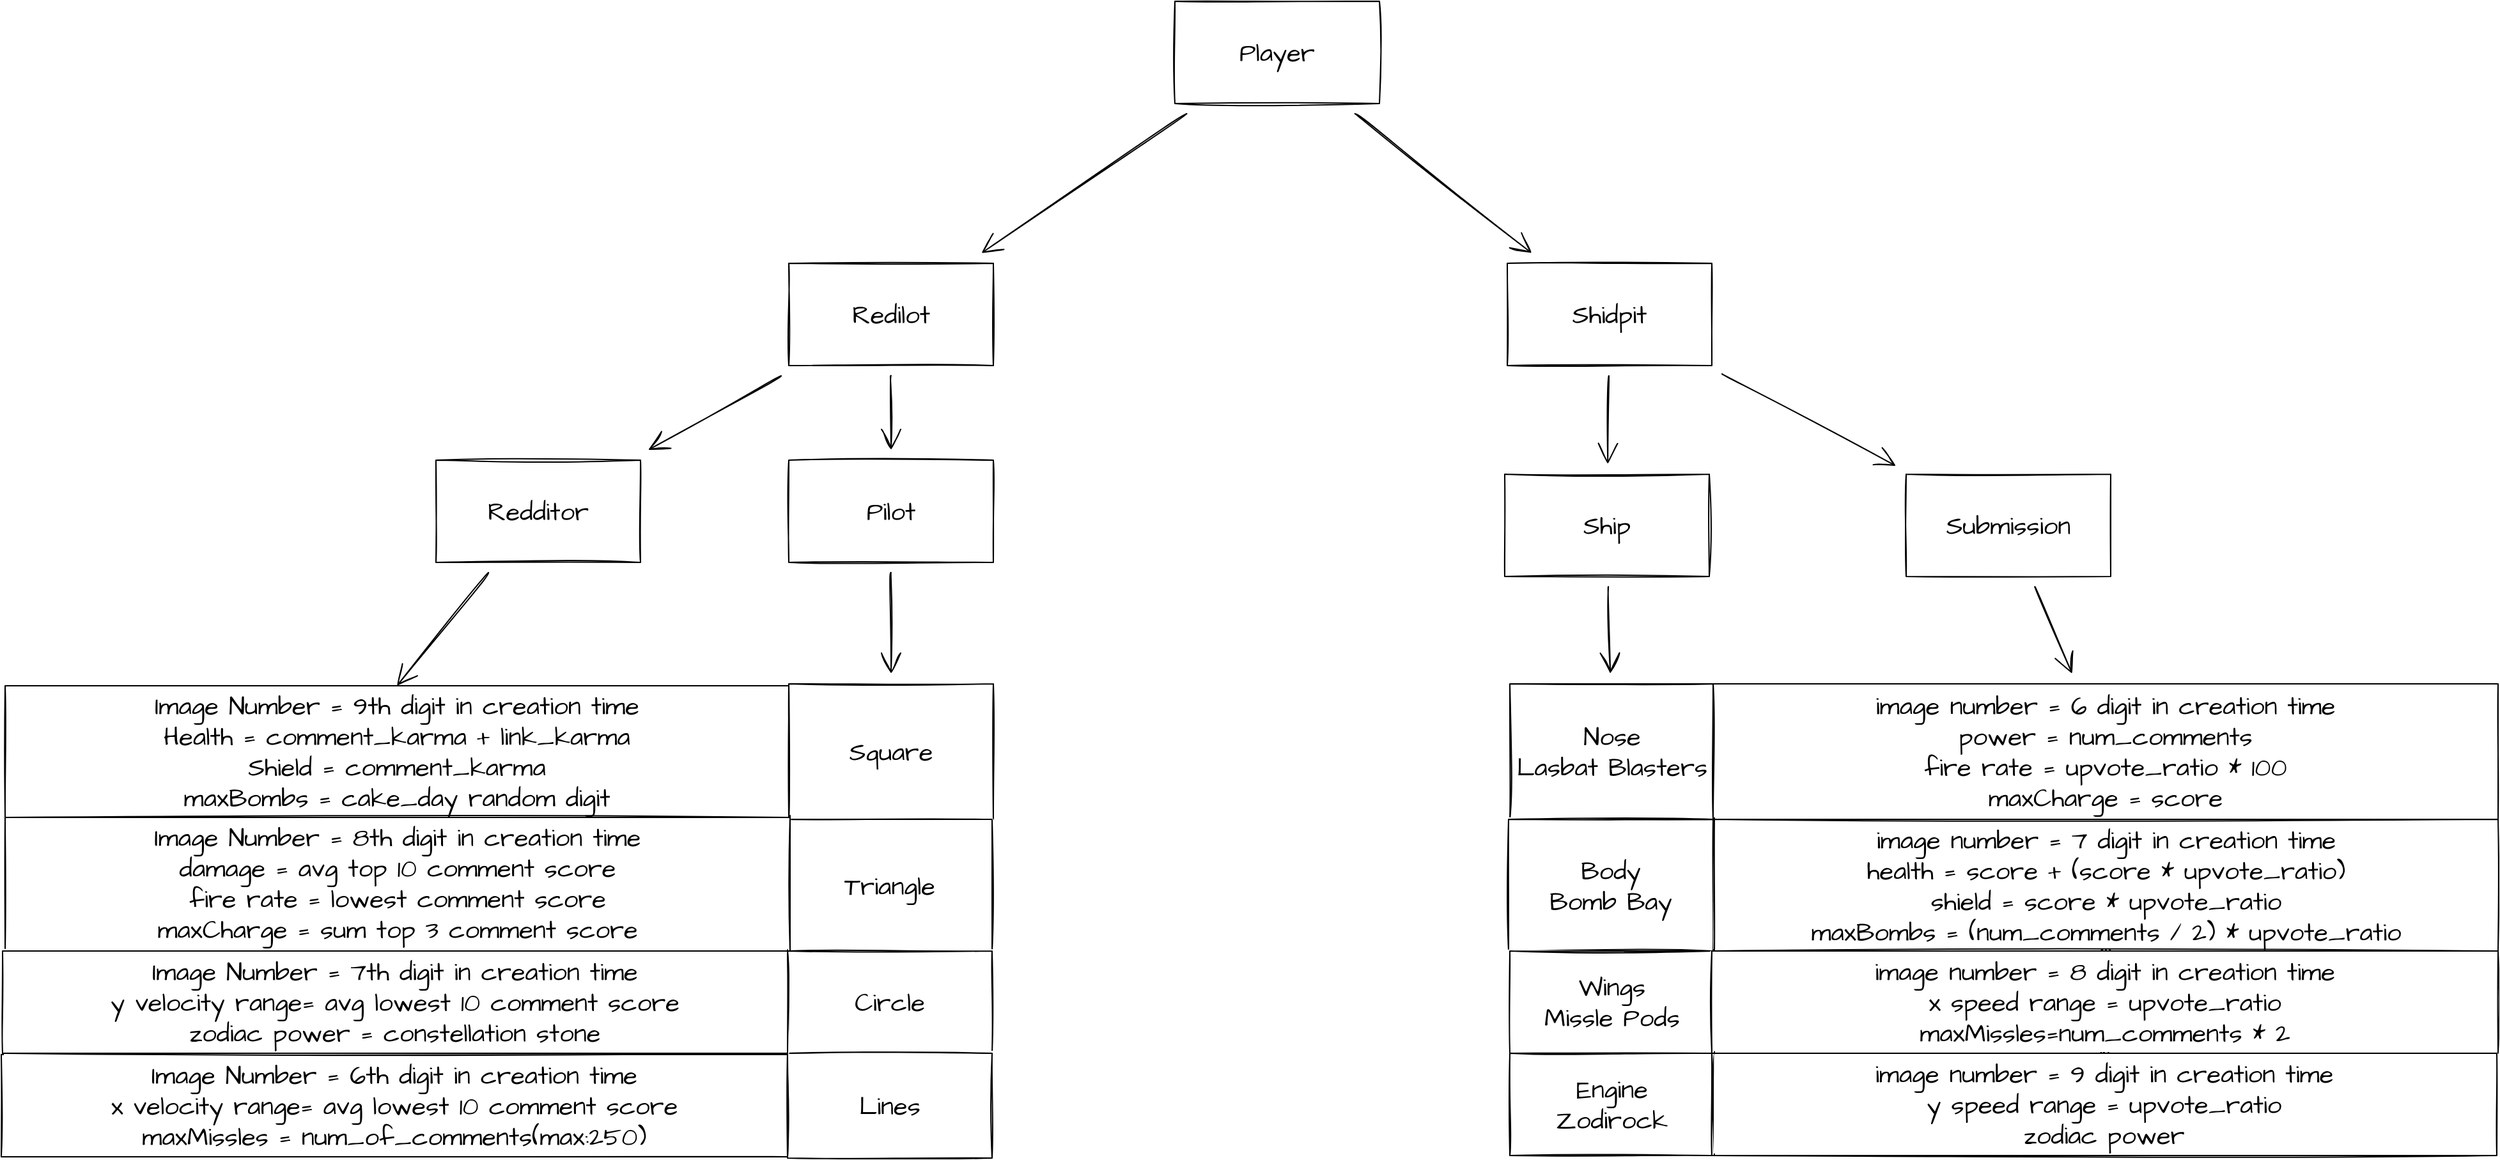 <mxfile version="15.4.0" type="device"><diagram id="KiL8ATX8oTKb7e47ZkWW" name="Page-1"><mxGraphModel dx="1664" dy="2253" grid="0" gridSize="10" guides="1" tooltips="1" connect="1" arrows="1" fold="1" page="0" pageScale="1" pageWidth="850" pageHeight="1100" math="0" shadow="0"><root><mxCell id="0"/><mxCell id="1" parent="0"/><mxCell id="u57vYlH5OkQKerzcWJMN-3" style="edgeStyle=none;curved=1;rounded=0;sketch=1;hachureGap=4;orthogonalLoop=1;jettySize=auto;html=1;fontFamily=Architects Daughter;fontSource=https%3A%2F%2Ffonts.googleapis.com%2Fcss%3Ffamily%3DArchitects%2BDaughter;fontSize=16;endArrow=open;startSize=14;endSize=14;sourcePerimeterSpacing=8;targetPerimeterSpacing=8;" parent="1" source="u57vYlH5OkQKerzcWJMN-1" target="u57vYlH5OkQKerzcWJMN-2" edge="1"><mxGeometry relative="1" as="geometry"><mxPoint x="106.0" y="-134.004" as="sourcePoint"/></mxGeometry></mxCell><mxCell id="u57vYlH5OkQKerzcWJMN-5" style="edgeStyle=none;curved=1;rounded=0;sketch=1;hachureGap=4;orthogonalLoop=1;jettySize=auto;html=1;fontFamily=Architects Daughter;fontSource=https%3A%2F%2Ffonts.googleapis.com%2Fcss%3Ffamily%3DArchitects%2BDaughter;fontSize=16;endArrow=open;startSize=14;endSize=14;sourcePerimeterSpacing=8;targetPerimeterSpacing=8;" parent="1" source="u57vYlH5OkQKerzcWJMN-1" target="u57vYlH5OkQKerzcWJMN-4" edge="1"><mxGeometry relative="1" as="geometry"><mxPoint x="-505.0" y="1110.003" as="sourcePoint"/></mxGeometry></mxCell><mxCell id="u57vYlH5OkQKerzcWJMN-1" value="Player" style="rounded=0;whiteSpace=wrap;html=1;sketch=1;hachureGap=4;pointerEvents=0;fontFamily=Architects Daughter;fontSource=https%3A%2F%2Ffonts.googleapis.com%2Fcss%3Ffamily%3DArchitects%2BDaughter;fontSize=20;" parent="1" vertex="1"><mxGeometry x="149" y="-409" width="160" height="80" as="geometry"/></mxCell><mxCell id="u57vYlH5OkQKerzcWJMN-9" style="edgeStyle=none;curved=1;rounded=0;sketch=1;hachureGap=4;orthogonalLoop=1;jettySize=auto;html=1;fontFamily=Architects Daughter;fontSource=https%3A%2F%2Ffonts.googleapis.com%2Fcss%3Ffamily%3DArchitects%2BDaughter;fontSize=16;endArrow=open;startSize=14;endSize=14;sourcePerimeterSpacing=8;targetPerimeterSpacing=8;" parent="1" source="u57vYlH5OkQKerzcWJMN-2" target="u57vYlH5OkQKerzcWJMN-8" edge="1"><mxGeometry relative="1" as="geometry"/></mxCell><mxCell id="u57vYlH5OkQKerzcWJMN-11" style="edgeStyle=none;curved=1;rounded=0;sketch=1;hachureGap=4;orthogonalLoop=1;jettySize=auto;html=1;fontFamily=Architects Daughter;fontSource=https%3A%2F%2Ffonts.googleapis.com%2Fcss%3Ffamily%3DArchitects%2BDaughter;fontSize=16;endArrow=open;startSize=14;endSize=14;sourcePerimeterSpacing=8;targetPerimeterSpacing=8;" parent="1" source="u57vYlH5OkQKerzcWJMN-2" target="u57vYlH5OkQKerzcWJMN-10" edge="1"><mxGeometry relative="1" as="geometry"/></mxCell><mxCell id="u57vYlH5OkQKerzcWJMN-2" value="Shidpit" style="rounded=0;whiteSpace=wrap;html=1;sketch=1;hachureGap=4;pointerEvents=0;fontFamily=Architects Daughter;fontSource=https%3A%2F%2Ffonts.googleapis.com%2Fcss%3Ffamily%3DArchitects%2BDaughter;fontSize=20;" parent="1" vertex="1"><mxGeometry x="409" y="-204" width="160" height="80" as="geometry"/></mxCell><mxCell id="u57vYlH5OkQKerzcWJMN-7" style="edgeStyle=none;curved=1;rounded=0;sketch=1;hachureGap=4;orthogonalLoop=1;jettySize=auto;html=1;fontFamily=Architects Daughter;fontSource=https%3A%2F%2Ffonts.googleapis.com%2Fcss%3Ffamily%3DArchitects%2BDaughter;fontSize=16;endArrow=open;startSize=14;endSize=14;sourcePerimeterSpacing=8;targetPerimeterSpacing=8;" parent="1" source="u57vYlH5OkQKerzcWJMN-4" target="u57vYlH5OkQKerzcWJMN-6" edge="1"><mxGeometry relative="1" as="geometry"/></mxCell><mxCell id="u57vYlH5OkQKerzcWJMN-13" style="edgeStyle=none;curved=1;rounded=0;sketch=1;hachureGap=4;orthogonalLoop=1;jettySize=auto;html=1;fontFamily=Architects Daughter;fontSource=https%3A%2F%2Ffonts.googleapis.com%2Fcss%3Ffamily%3DArchitects%2BDaughter;fontSize=16;endArrow=open;startSize=14;endSize=14;sourcePerimeterSpacing=8;targetPerimeterSpacing=8;" parent="1" source="u57vYlH5OkQKerzcWJMN-4" target="u57vYlH5OkQKerzcWJMN-12" edge="1"><mxGeometry relative="1" as="geometry"/></mxCell><mxCell id="u57vYlH5OkQKerzcWJMN-4" value="Redilot" style="rounded=0;whiteSpace=wrap;html=1;sketch=1;hachureGap=4;pointerEvents=0;fontFamily=Architects Daughter;fontSource=https%3A%2F%2Ffonts.googleapis.com%2Fcss%3Ffamily%3DArchitects%2BDaughter;fontSize=20;" parent="1" vertex="1"><mxGeometry x="-153" y="-204" width="160" height="80" as="geometry"/></mxCell><mxCell id="__PU8quGTx7GFTKmHJvb-1" style="edgeStyle=none;curved=1;rounded=0;sketch=1;hachureGap=4;orthogonalLoop=1;jettySize=auto;html=1;entryX=0.5;entryY=0;entryDx=0;entryDy=0;fontFamily=Architects Daughter;fontSource=https%3A%2F%2Ffonts.googleapis.com%2Fcss%3Ffamily%3DArchitects%2BDaughter;fontSize=16;endArrow=open;startSize=14;endSize=14;sourcePerimeterSpacing=8;targetPerimeterSpacing=8;" edge="1" parent="1" source="u57vYlH5OkQKerzcWJMN-6" target="u57vYlH5OkQKerzcWJMN-51"><mxGeometry relative="1" as="geometry"/></mxCell><mxCell id="u57vYlH5OkQKerzcWJMN-6" value="Redditor" style="rounded=0;whiteSpace=wrap;html=1;sketch=1;hachureGap=4;pointerEvents=0;fontFamily=Architects Daughter;fontSource=https%3A%2F%2Ffonts.googleapis.com%2Fcss%3Ffamily%3DArchitects%2BDaughter;fontSize=20;" parent="1" vertex="1"><mxGeometry x="-429" y="-50" width="160" height="80" as="geometry"/></mxCell><mxCell id="u57vYlH5OkQKerzcWJMN-31" style="edgeStyle=none;curved=1;rounded=0;sketch=1;hachureGap=4;orthogonalLoop=1;jettySize=auto;html=1;fontFamily=Architects Daughter;fontSource=https%3A%2F%2Ffonts.googleapis.com%2Fcss%3Ffamily%3DArchitects%2BDaughter;fontSize=16;endArrow=open;startSize=14;endSize=14;sourcePerimeterSpacing=8;targetPerimeterSpacing=8;" parent="1" source="u57vYlH5OkQKerzcWJMN-8" target="u57vYlH5OkQKerzcWJMN-30" edge="1"><mxGeometry relative="1" as="geometry"/></mxCell><mxCell id="u57vYlH5OkQKerzcWJMN-8" value="Submission" style="rounded=0;whiteSpace=wrap;html=1;sketch=1;hachureGap=4;pointerEvents=0;fontFamily=Architects Daughter;fontSource=https%3A%2F%2Ffonts.googleapis.com%2Fcss%3Ffamily%3DArchitects%2BDaughter;fontSize=20;" parent="1" vertex="1"><mxGeometry x="721" y="-39" width="160" height="80" as="geometry"/></mxCell><mxCell id="u57vYlH5OkQKerzcWJMN-45" style="edgeStyle=none;curved=1;rounded=0;sketch=1;hachureGap=4;orthogonalLoop=1;jettySize=auto;html=1;fontFamily=Architects Daughter;fontSource=https%3A%2F%2Ffonts.googleapis.com%2Fcss%3Ffamily%3DArchitects%2BDaughter;fontSize=16;endArrow=open;startSize=14;endSize=14;sourcePerimeterSpacing=8;targetPerimeterSpacing=8;" parent="1" source="u57vYlH5OkQKerzcWJMN-10" target="u57vYlH5OkQKerzcWJMN-14" edge="1"><mxGeometry relative="1" as="geometry"/></mxCell><mxCell id="u57vYlH5OkQKerzcWJMN-10" value="Ship" style="rounded=0;whiteSpace=wrap;html=1;sketch=1;hachureGap=4;pointerEvents=0;fontFamily=Architects Daughter;fontSource=https%3A%2F%2Ffonts.googleapis.com%2Fcss%3Ffamily%3DArchitects%2BDaughter;fontSize=20;" parent="1" vertex="1"><mxGeometry x="407" y="-39" width="160" height="80" as="geometry"/></mxCell><mxCell id="u57vYlH5OkQKerzcWJMN-23" style="edgeStyle=none;curved=1;rounded=0;sketch=1;hachureGap=4;orthogonalLoop=1;jettySize=auto;html=1;fontFamily=Architects Daughter;fontSource=https%3A%2F%2Ffonts.googleapis.com%2Fcss%3Ffamily%3DArchitects%2BDaughter;fontSize=16;endArrow=open;startSize=14;endSize=14;sourcePerimeterSpacing=8;targetPerimeterSpacing=8;" parent="1" source="u57vYlH5OkQKerzcWJMN-12" target="u57vYlH5OkQKerzcWJMN-22" edge="1"><mxGeometry relative="1" as="geometry"/></mxCell><mxCell id="u57vYlH5OkQKerzcWJMN-12" value="Pilot" style="rounded=0;whiteSpace=wrap;html=1;sketch=1;hachureGap=4;pointerEvents=0;fontFamily=Architects Daughter;fontSource=https%3A%2F%2Ffonts.googleapis.com%2Fcss%3Ffamily%3DArchitects%2BDaughter;fontSize=20;" parent="1" vertex="1"><mxGeometry x="-153" y="-50" width="160" height="80" as="geometry"/></mxCell><mxCell id="u57vYlH5OkQKerzcWJMN-17" style="edgeStyle=none;curved=1;rounded=0;sketch=1;hachureGap=4;orthogonalLoop=1;jettySize=auto;html=1;fontFamily=Architects Daughter;fontSource=https%3A%2F%2Ffonts.googleapis.com%2Fcss%3Ffamily%3DArchitects%2BDaughter;fontSize=16;endArrow=open;startSize=14;endSize=14;sourcePerimeterSpacing=8;targetPerimeterSpacing=8;" parent="1" source="u57vYlH5OkQKerzcWJMN-14" target="u57vYlH5OkQKerzcWJMN-16" edge="1"><mxGeometry relative="1" as="geometry"/></mxCell><mxCell id="u57vYlH5OkQKerzcWJMN-14" value="Nose&lt;br&gt;Lasbat Blasters" style="rounded=0;whiteSpace=wrap;html=1;sketch=1;hachureGap=4;pointerEvents=0;fontFamily=Architects Daughter;fontSource=https%3A%2F%2Ffonts.googleapis.com%2Fcss%3Ffamily%3DArchitects%2BDaughter;fontSize=20;" parent="1" vertex="1"><mxGeometry x="411" y="125" width="160" height="106" as="geometry"/></mxCell><mxCell id="u57vYlH5OkQKerzcWJMN-19" style="edgeStyle=none;curved=1;rounded=0;sketch=1;hachureGap=4;orthogonalLoop=1;jettySize=auto;html=1;fontFamily=Architects Daughter;fontSource=https%3A%2F%2Ffonts.googleapis.com%2Fcss%3Ffamily%3DArchitects%2BDaughter;fontSize=16;endArrow=open;startSize=14;endSize=14;sourcePerimeterSpacing=8;targetPerimeterSpacing=8;" parent="1" source="u57vYlH5OkQKerzcWJMN-16" target="u57vYlH5OkQKerzcWJMN-18" edge="1"><mxGeometry relative="1" as="geometry"/></mxCell><mxCell id="u57vYlH5OkQKerzcWJMN-16" value="Body&lt;br&gt;Bomb Bay" style="rounded=0;whiteSpace=wrap;html=1;sketch=1;hachureGap=4;pointerEvents=0;fontFamily=Architects Daughter;fontSource=https%3A%2F%2Ffonts.googleapis.com%2Fcss%3Ffamily%3DArchitects%2BDaughter;fontSize=20;" parent="1" vertex="1"><mxGeometry x="410" y="231" width="160" height="103" as="geometry"/></mxCell><mxCell id="u57vYlH5OkQKerzcWJMN-21" style="edgeStyle=none;curved=1;rounded=0;sketch=1;hachureGap=4;orthogonalLoop=1;jettySize=auto;html=1;fontFamily=Architects Daughter;fontSource=https%3A%2F%2Ffonts.googleapis.com%2Fcss%3Ffamily%3DArchitects%2BDaughter;fontSize=16;endArrow=open;startSize=14;endSize=14;sourcePerimeterSpacing=8;targetPerimeterSpacing=8;" parent="1" source="u57vYlH5OkQKerzcWJMN-18" target="u57vYlH5OkQKerzcWJMN-20" edge="1"><mxGeometry relative="1" as="geometry"/></mxCell><mxCell id="u57vYlH5OkQKerzcWJMN-18" value="Wings&lt;br&gt;Missle Pods" style="rounded=0;whiteSpace=wrap;html=1;sketch=1;hachureGap=4;pointerEvents=0;fontFamily=Architects Daughter;fontSource=https%3A%2F%2Ffonts.googleapis.com%2Fcss%3Ffamily%3DArchitects%2BDaughter;fontSize=20;" parent="1" vertex="1"><mxGeometry x="411" y="334" width="160" height="80" as="geometry"/></mxCell><mxCell id="u57vYlH5OkQKerzcWJMN-20" value="Engine&lt;br&gt;Zodirock" style="rounded=0;whiteSpace=wrap;html=1;sketch=1;hachureGap=4;pointerEvents=0;fontFamily=Architects Daughter;fontSource=https%3A%2F%2Ffonts.googleapis.com%2Fcss%3Ffamily%3DArchitects%2BDaughter;fontSize=20;" parent="1" vertex="1"><mxGeometry x="411" y="414" width="160" height="80" as="geometry"/></mxCell><mxCell id="u57vYlH5OkQKerzcWJMN-25" style="edgeStyle=none;curved=1;rounded=0;sketch=1;hachureGap=4;orthogonalLoop=1;jettySize=auto;html=1;fontFamily=Architects Daughter;fontSource=https%3A%2F%2Ffonts.googleapis.com%2Fcss%3Ffamily%3DArchitects%2BDaughter;fontSize=16;endArrow=open;startSize=14;endSize=14;sourcePerimeterSpacing=8;targetPerimeterSpacing=8;" parent="1" source="u57vYlH5OkQKerzcWJMN-22" target="u57vYlH5OkQKerzcWJMN-24" edge="1"><mxGeometry relative="1" as="geometry"/></mxCell><mxCell id="u57vYlH5OkQKerzcWJMN-22" value="Square" style="rounded=0;whiteSpace=wrap;html=1;sketch=1;hachureGap=4;pointerEvents=0;fontFamily=Architects Daughter;fontSource=https%3A%2F%2Ffonts.googleapis.com%2Fcss%3Ffamily%3DArchitects%2BDaughter;fontSize=20;" parent="1" vertex="1"><mxGeometry x="-153" y="125" width="160" height="106" as="geometry"/></mxCell><mxCell id="u57vYlH5OkQKerzcWJMN-24" value="Triangle" style="rounded=0;whiteSpace=wrap;html=1;sketch=1;hachureGap=4;pointerEvents=0;fontFamily=Architects Daughter;fontSource=https%3A%2F%2Ffonts.googleapis.com%2Fcss%3Ffamily%3DArchitects%2BDaughter;fontSize=20;" parent="1" vertex="1"><mxGeometry x="-154" y="231" width="160" height="103" as="geometry"/></mxCell><mxCell id="u57vYlH5OkQKerzcWJMN-26" value="Circle" style="rounded=0;whiteSpace=wrap;html=1;sketch=1;hachureGap=4;pointerEvents=0;fontFamily=Architects Daughter;fontSource=https%3A%2F%2Ffonts.googleapis.com%2Fcss%3Ffamily%3DArchitects%2BDaughter;fontSize=20;" parent="1" vertex="1"><mxGeometry x="-154" y="334" width="160" height="80" as="geometry"/></mxCell><mxCell id="u57vYlH5OkQKerzcWJMN-28" value="Lines" style="rounded=0;whiteSpace=wrap;html=1;sketch=1;hachureGap=4;pointerEvents=0;fontFamily=Architects Daughter;fontSource=https%3A%2F%2Ffonts.googleapis.com%2Fcss%3Ffamily%3DArchitects%2BDaughter;fontSize=20;" parent="1" vertex="1"><mxGeometry x="-154" y="414" width="160" height="82" as="geometry"/></mxCell><mxCell id="u57vYlH5OkQKerzcWJMN-33" style="edgeStyle=none;curved=1;rounded=0;sketch=1;hachureGap=4;orthogonalLoop=1;jettySize=auto;html=1;fontFamily=Architects Daughter;fontSource=https%3A%2F%2Ffonts.googleapis.com%2Fcss%3Ffamily%3DArchitects%2BDaughter;fontSize=16;endArrow=open;startSize=14;endSize=14;sourcePerimeterSpacing=8;targetPerimeterSpacing=8;" parent="1" source="u57vYlH5OkQKerzcWJMN-30" target="u57vYlH5OkQKerzcWJMN-32" edge="1"><mxGeometry relative="1" as="geometry"/></mxCell><mxCell id="u57vYlH5OkQKerzcWJMN-30" value="image number = 6 digit in creation time&lt;br&gt;power = num_comments&lt;br&gt;fire rate = upvote_ratio * 100&lt;br&gt;maxCharge = score" style="rounded=0;whiteSpace=wrap;html=1;sketch=1;hachureGap=4;pointerEvents=0;fontFamily=Architects Daughter;fontSource=https%3A%2F%2Ffonts.googleapis.com%2Fcss%3Ffamily%3DArchitects%2BDaughter;fontSize=20;" parent="1" vertex="1"><mxGeometry x="570" y="125" width="614" height="106" as="geometry"/></mxCell><mxCell id="u57vYlH5OkQKerzcWJMN-35" style="edgeStyle=none;curved=1;rounded=0;sketch=1;hachureGap=4;orthogonalLoop=1;jettySize=auto;html=1;fontFamily=Architects Daughter;fontSource=https%3A%2F%2Ffonts.googleapis.com%2Fcss%3Ffamily%3DArchitects%2BDaughter;fontSize=16;endArrow=open;startSize=14;endSize=14;sourcePerimeterSpacing=8;targetPerimeterSpacing=8;" parent="1" source="u57vYlH5OkQKerzcWJMN-32" target="u57vYlH5OkQKerzcWJMN-34" edge="1"><mxGeometry relative="1" as="geometry"/></mxCell><mxCell id="u57vYlH5OkQKerzcWJMN-32" value="image number = 7 digit in creation time&lt;br&gt;health = score + (score * upvote_ratio)&lt;br&gt;shield = score * upvote_ratio&lt;br&gt;maxBombs = (num_comments / 2) * upvote_ratio" style="rounded=0;whiteSpace=wrap;html=1;sketch=1;hachureGap=4;pointerEvents=0;fontFamily=Architects Daughter;fontSource=https%3A%2F%2Ffonts.googleapis.com%2Fcss%3Ffamily%3DArchitects%2BDaughter;fontSize=20;" parent="1" vertex="1"><mxGeometry x="571" y="231" width="613" height="103" as="geometry"/></mxCell><mxCell id="u57vYlH5OkQKerzcWJMN-37" style="edgeStyle=none;curved=1;rounded=0;sketch=1;hachureGap=4;orthogonalLoop=1;jettySize=auto;html=1;fontFamily=Architects Daughter;fontSource=https%3A%2F%2Ffonts.googleapis.com%2Fcss%3Ffamily%3DArchitects%2BDaughter;fontSize=16;endArrow=open;startSize=14;endSize=14;sourcePerimeterSpacing=8;targetPerimeterSpacing=8;" parent="1" source="u57vYlH5OkQKerzcWJMN-34" target="u57vYlH5OkQKerzcWJMN-36" edge="1"><mxGeometry relative="1" as="geometry"/></mxCell><mxCell id="u57vYlH5OkQKerzcWJMN-34" value="image number = 8 digit in creation time&lt;br&gt;x speed range = upvote_ratio&lt;br&gt;maxMissles=num_comments * 2" style="rounded=0;whiteSpace=wrap;html=1;sketch=1;hachureGap=4;pointerEvents=0;fontFamily=Architects Daughter;fontSource=https%3A%2F%2Ffonts.googleapis.com%2Fcss%3Ffamily%3DArchitects%2BDaughter;fontSize=20;" parent="1" vertex="1"><mxGeometry x="569" y="334" width="615" height="80" as="geometry"/></mxCell><mxCell id="u57vYlH5OkQKerzcWJMN-36" value="image number = 9 digit in creation time&lt;br&gt;y speed range = upvote_ratio&lt;br&gt;zodiac power" style="rounded=0;whiteSpace=wrap;html=1;sketch=1;hachureGap=4;pointerEvents=0;fontFamily=Architects Daughter;fontSource=https%3A%2F%2Ffonts.googleapis.com%2Fcss%3Ffamily%3DArchitects%2BDaughter;fontSize=20;" parent="1" vertex="1"><mxGeometry x="569" y="414" width="614" height="80" as="geometry"/></mxCell><mxCell id="u57vYlH5OkQKerzcWJMN-49" value="Image Number = 8th digit in creation time&lt;br&gt;damage = avg top 10 comment score&lt;br&gt;fire rate = lowest comment score&lt;br&gt;maxCharge = sum top 3 comment score" style="rounded=0;whiteSpace=wrap;html=1;sketch=1;hachureGap=4;pointerEvents=0;fontFamily=Architects Daughter;fontSource=https%3A%2F%2Ffonts.googleapis.com%2Fcss%3Ffamily%3DArchitects%2BDaughter;fontSize=20;" parent="1" vertex="1"><mxGeometry x="-766" y="228" width="614" height="106" as="geometry"/></mxCell><mxCell id="u57vYlH5OkQKerzcWJMN-51" value="Image Number = 9th digit in creation time&lt;br&gt;Health = comment_karma + link_karma&lt;br&gt;Shield = comment_karma&lt;br&gt;maxBombs = cake_day random digit" style="rounded=0;whiteSpace=wrap;html=1;sketch=1;hachureGap=4;pointerEvents=0;fontFamily=Architects Daughter;fontSource=https%3A%2F%2Ffonts.googleapis.com%2Fcss%3Ffamily%3DArchitects%2BDaughter;fontSize=20;" parent="1" vertex="1"><mxGeometry x="-766" y="126.5" width="613" height="103" as="geometry"/></mxCell><mxCell id="u57vYlH5OkQKerzcWJMN-53" value="Image Number = 6th digit in creation time&lt;br&gt;x velocity range= avg lowest 10 comment score&lt;br&gt;maxMissles = num_of_comments(max:250)" style="rounded=0;whiteSpace=wrap;html=1;sketch=1;hachureGap=4;pointerEvents=0;fontFamily=Architects Daughter;fontSource=https%3A%2F%2Ffonts.googleapis.com%2Fcss%3Ffamily%3DArchitects%2BDaughter;fontSize=20;" parent="1" vertex="1"><mxGeometry x="-769" y="415" width="615" height="80" as="geometry"/></mxCell><mxCell id="u57vYlH5OkQKerzcWJMN-54" value="Image Number = 7th digit in creation time&lt;br&gt;y velocity range= avg lowest 10 comment score&lt;br&gt;zodiac power = constellation stone" style="rounded=0;whiteSpace=wrap;html=1;sketch=1;hachureGap=4;pointerEvents=0;fontFamily=Architects Daughter;fontSource=https%3A%2F%2Ffonts.googleapis.com%2Fcss%3Ffamily%3DArchitects%2BDaughter;fontSize=20;" parent="1" vertex="1"><mxGeometry x="-768" y="334" width="614" height="80" as="geometry"/></mxCell></root></mxGraphModel></diagram></mxfile>